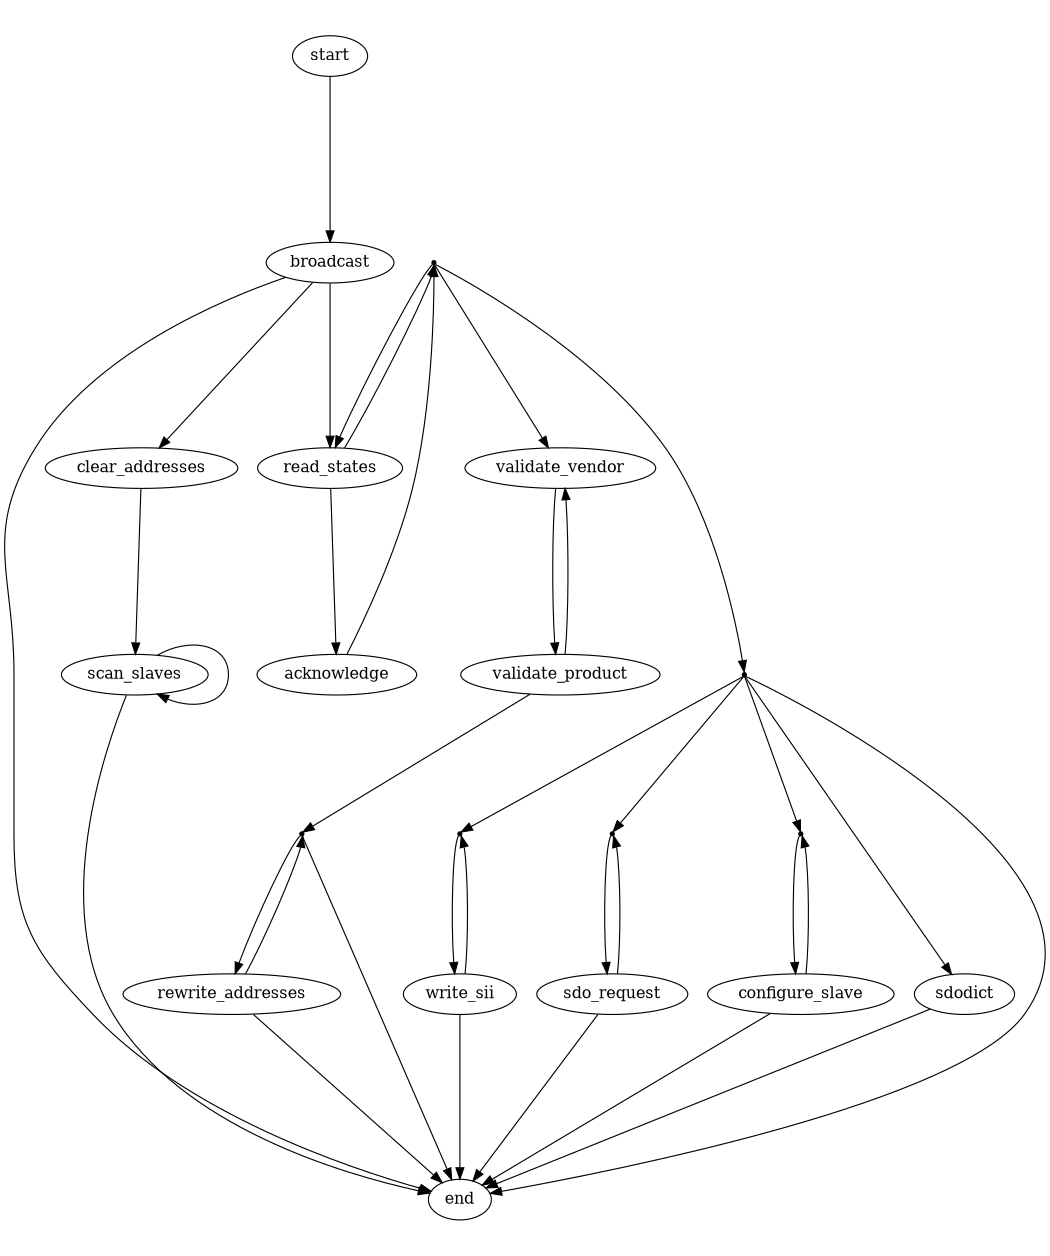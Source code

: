 
/* $Id$ */

digraph master {
    size="7,9"
    center=1
	ratio=fill

    action_process_sii [shape=point,label=""]
    action_process_sdo [shape=point,label=""]
    action_configure [shape=point,label=""]
    action_next_slave_state [shape=point,label=""]
    action_process_states [shape=point,label=""]
    action_addresses [shape=point,label=""]

    start -> broadcast [weight=10]

    //broadcast -> error
    broadcast -> end
    broadcast -> clear_addresses
    broadcast -> read_states [weight=10]

    action_process_sii -> write_sii

    action_process_sdo -> sdo_request

    action_configure -> configure_slave

    action_process_states -> action_configure
    action_process_states -> action_process_sdo
    action_process_states -> sdodict
    action_process_states -> action_process_sii
    action_process_states -> end

    action_next_slave_state -> read_states
    action_next_slave_state -> validate_vendor
    action_next_slave_state -> action_process_states

    //read_states -> error
    read_states -> action_next_slave_state
    read_states -> acknowledge

    //acknowledge -> error
    acknowledge -> action_next_slave_state

    //validate_vendor -> error
    validate_vendor -> validate_product

    action_addresses -> end
    action_addresses -> rewrite_addresses

    //validate_product -> error
    validate_product -> action_addresses
    validate_product -> validate_vendor

    //rewrite_addresses -> error
    rewrite_addresses -> end
    rewrite_addresses -> action_addresses

    //clear_addresses -> error
    clear_addresses -> scan_slaves

    scan_slaves -> scan_slaves
    scan_slaves -> end

    configure_slave -> action_configure
    configure_slave -> end

    //write_sii -> error
    write_sii -> action_process_sii
    write_sii -> end

    //sdodict -> error
    sdodict -> end

    //sdo_request -> error
    sdo_request -> action_process_sdo
    sdo_request -> end

    //error -> start

    //end -> start
}
